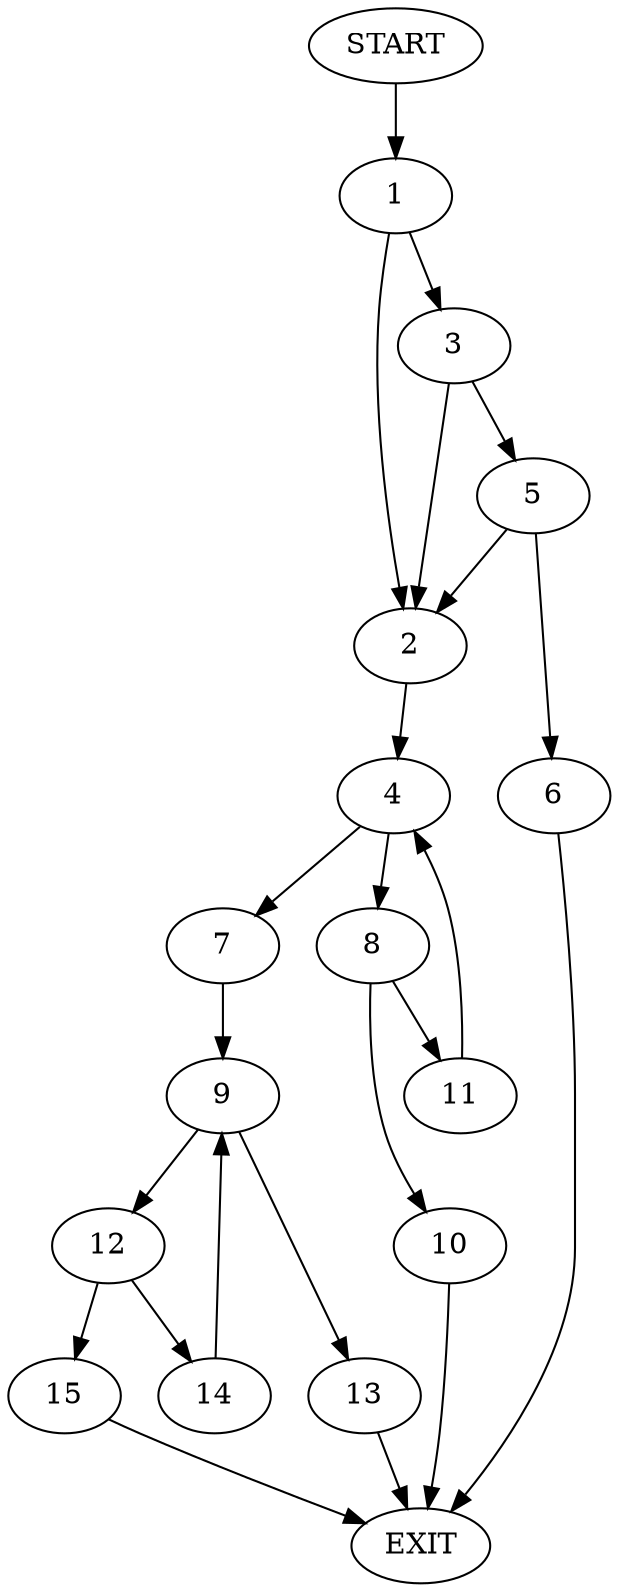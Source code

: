 digraph {
0 [label="START"]
16 [label="EXIT"]
0 -> 1
1 -> 2
1 -> 3
2 -> 4
3 -> 2
3 -> 5
5 -> 2
5 -> 6
6 -> 16
4 -> 7
4 -> 8
7 -> 9
8 -> 10
8 -> 11
10 -> 16
11 -> 4
9 -> 12
9 -> 13
13 -> 16
12 -> 14
12 -> 15
14 -> 9
15 -> 16
}
